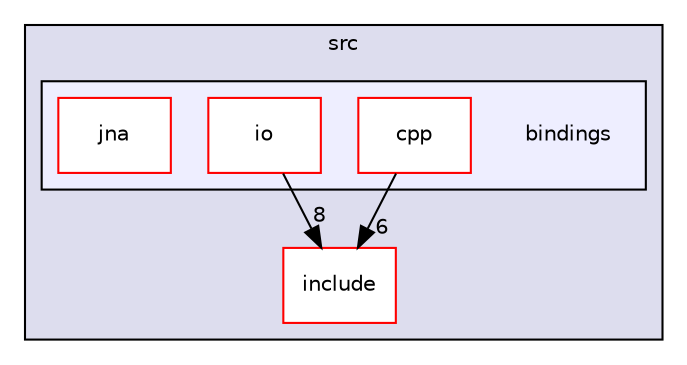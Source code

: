 digraph "bindings" {
  compound=true
  node [ fontsize="10", fontname="Helvetica"];
  edge [ labelfontsize="10", labelfontname="Helvetica"];
  subgraph clusterdir_68267d1309a1af8e8297ef4c3efbcdba {
    graph [ bgcolor="#ddddee", pencolor="black", label="src" fontname="Helvetica", fontsize="10", URL="dir_68267d1309a1af8e8297ef4c3efbcdba.html"]
  dir_b0856f6b0d80ccb263b2f415c91f9e17 [shape=box label="include" fillcolor="white" style="filled" color="red" URL="dir_b0856f6b0d80ccb263b2f415c91f9e17.html"];
  subgraph clusterdir_ea91a2a72b7cbbf988d2bd2cd1d23e49 {
    graph [ bgcolor="#eeeeff", pencolor="black", label="" URL="dir_ea91a2a72b7cbbf988d2bd2cd1d23e49.html"];
    dir_ea91a2a72b7cbbf988d2bd2cd1d23e49 [shape=plaintext label="bindings"];
  dir_53a5031665bcd86213921b48eca04b55 [shape=box label="cpp" fillcolor="white" style="filled" color="red" URL="dir_53a5031665bcd86213921b48eca04b55.html"];
  dir_508ad3c5e538dc56534ac232664629a4 [shape=box label="io" fillcolor="white" style="filled" color="red" URL="dir_508ad3c5e538dc56534ac232664629a4.html"];
  dir_cac72c1011e562ec9980646ec39d6bf1 [shape=box label="jna" fillcolor="white" style="filled" color="red" URL="dir_cac72c1011e562ec9980646ec39d6bf1.html"];
  }
  }
  dir_508ad3c5e538dc56534ac232664629a4->dir_b0856f6b0d80ccb263b2f415c91f9e17 [headlabel="8", labeldistance=1.5 headhref="dir_000075_000049.html"];
  dir_53a5031665bcd86213921b48eca04b55->dir_b0856f6b0d80ccb263b2f415c91f9e17 [headlabel="6", labeldistance=1.5 headhref="dir_000064_000049.html"];
}
